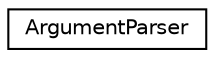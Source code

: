 digraph "Graphical Class Hierarchy"
{
 // LATEX_PDF_SIZE
  edge [fontname="Helvetica",fontsize="10",labelfontname="Helvetica",labelfontsize="10"];
  node [fontname="Helvetica",fontsize="10",shape=record];
  rankdir="LR";
  Node0 [label="ArgumentParser",height=0.2,width=0.4,color="black", fillcolor="white", style="filled",URL="$classArgumentParser.html",tooltip=" "];
}
